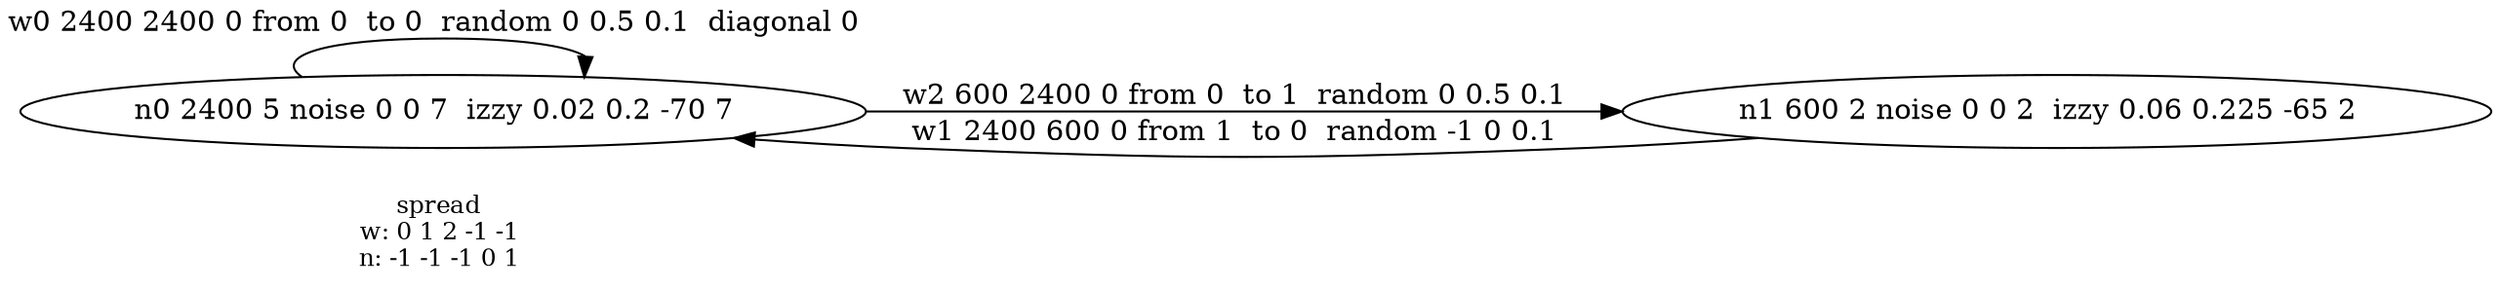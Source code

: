 digraph network {
rankdir=LR
spread [label="\N \nw: 0 1 2 -1 -1 \nn: -1 -1 -1 0 1 ", fontsize=12, shape=none]
n0 [label="\N 2400 5 noise 0 0 7  izzy 0.02 0.2 -70 7  "]
n1 [label="\N 600 2 noise 0 0 2  izzy 0.06 0.225 -65 2  "]
n0 -> n0 [label="w0 2400 2400 0 from 0  to 0  random 0 0.5 0.1  diagonal 0  "]
n1 -> n0 [label="w1 2400 600 0 from 1  to 0  random -1 0 0.1  "]
n0 -> n1 [label="w2 600 2400 0 from 0  to 1  random 0 0.5 0.1  "]
}
